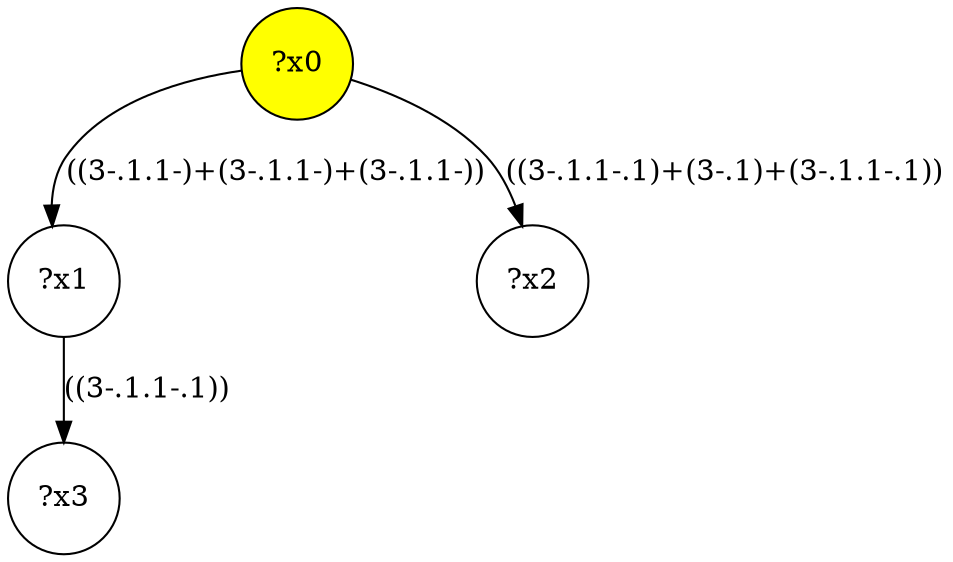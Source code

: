 digraph g {
	x0 [fillcolor="yellow", style="filled," shape=circle, label="?x0"];
	x1 [shape=circle, label="?x1"];
	x0 -> x1 [label="((3-.1.1-)+(3-.1.1-)+(3-.1.1-))"];
	x2 [shape=circle, label="?x2"];
	x0 -> x2 [label="((3-.1.1-.1)+(3-.1)+(3-.1.1-.1))"];
	x3 [shape=circle, label="?x3"];
	x1 -> x3 [label="((3-.1.1-.1))"];
}
